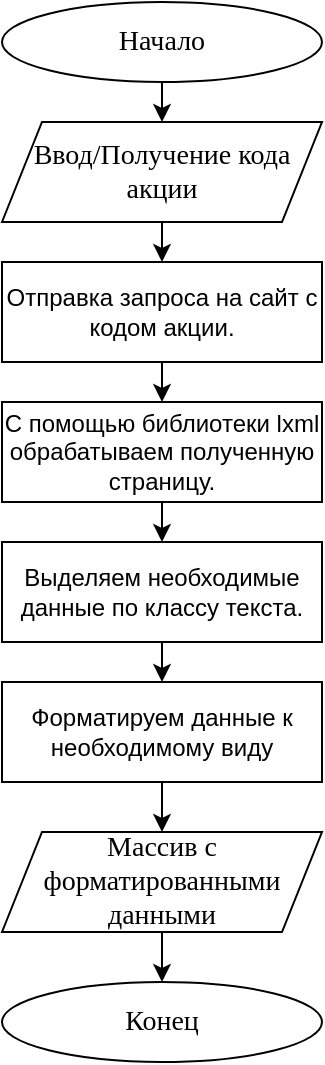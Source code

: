 <mxfile version="15.3.8" type="device"><diagram id="2OsL4jZwW4hZdEvJMD_N" name="Page-1"><mxGraphModel dx="914" dy="458" grid="1" gridSize="10" guides="1" tooltips="1" connect="1" arrows="1" fold="1" page="1" pageScale="1" pageWidth="827" pageHeight="1169" math="0" shadow="0"><root><mxCell id="0"/><mxCell id="1" parent="0"/><mxCell id="Xu5AxXGa6p9d1eDnbQnn-11" style="edgeStyle=orthogonalEdgeStyle;rounded=0;orthogonalLoop=1;jettySize=auto;html=1;exitX=0.5;exitY=1;exitDx=0;exitDy=0;entryX=0.5;entryY=0;entryDx=0;entryDy=0;" edge="1" parent="1" source="Xu5AxXGa6p9d1eDnbQnn-2" target="Xu5AxXGa6p9d1eDnbQnn-3"><mxGeometry relative="1" as="geometry"/></mxCell><mxCell id="Xu5AxXGa6p9d1eDnbQnn-2" value="&lt;font face=&quot;Times New Roman&quot; style=&quot;font-size: 14px&quot;&gt;Начало&lt;/font&gt;" style="ellipse;whiteSpace=wrap;html=1;" vertex="1" parent="1"><mxGeometry x="320" y="120" width="160" height="40" as="geometry"/></mxCell><mxCell id="Xu5AxXGa6p9d1eDnbQnn-12" style="edgeStyle=orthogonalEdgeStyle;rounded=0;orthogonalLoop=1;jettySize=auto;html=1;exitX=0.5;exitY=1;exitDx=0;exitDy=0;entryX=0.5;entryY=0;entryDx=0;entryDy=0;" edge="1" parent="1" source="Xu5AxXGa6p9d1eDnbQnn-3" target="Xu5AxXGa6p9d1eDnbQnn-4"><mxGeometry relative="1" as="geometry"/></mxCell><mxCell id="Xu5AxXGa6p9d1eDnbQnn-3" value="&lt;font style=&quot;font-size: 14px&quot; face=&quot;Times New Roman&quot;&gt;Ввод/Получение кода акции&lt;/font&gt;" style="shape=parallelogram;perimeter=parallelogramPerimeter;whiteSpace=wrap;html=1;fixedSize=1;" vertex="1" parent="1"><mxGeometry x="320" y="180" width="160" height="50" as="geometry"/></mxCell><mxCell id="Xu5AxXGa6p9d1eDnbQnn-13" style="edgeStyle=orthogonalEdgeStyle;rounded=0;orthogonalLoop=1;jettySize=auto;html=1;exitX=0.5;exitY=1;exitDx=0;exitDy=0;entryX=0.5;entryY=0;entryDx=0;entryDy=0;" edge="1" parent="1" source="Xu5AxXGa6p9d1eDnbQnn-4" target="Xu5AxXGa6p9d1eDnbQnn-5"><mxGeometry relative="1" as="geometry"/></mxCell><mxCell id="Xu5AxXGa6p9d1eDnbQnn-4" value="Отправка запроса на сайт с кодом акции." style="rounded=0;whiteSpace=wrap;html=1;" vertex="1" parent="1"><mxGeometry x="320" y="250" width="160" height="50" as="geometry"/></mxCell><mxCell id="Xu5AxXGa6p9d1eDnbQnn-14" style="edgeStyle=orthogonalEdgeStyle;rounded=0;orthogonalLoop=1;jettySize=auto;html=1;exitX=0.5;exitY=1;exitDx=0;exitDy=0;entryX=0.5;entryY=0;entryDx=0;entryDy=0;" edge="1" parent="1" source="Xu5AxXGa6p9d1eDnbQnn-5" target="Xu5AxXGa6p9d1eDnbQnn-6"><mxGeometry relative="1" as="geometry"/></mxCell><mxCell id="Xu5AxXGa6p9d1eDnbQnn-5" value="С помощью библиотеки lxml обрабатываем полученную страницу." style="rounded=0;whiteSpace=wrap;html=1;" vertex="1" parent="1"><mxGeometry x="320" y="320" width="160" height="50" as="geometry"/></mxCell><mxCell id="Xu5AxXGa6p9d1eDnbQnn-15" style="edgeStyle=orthogonalEdgeStyle;rounded=0;orthogonalLoop=1;jettySize=auto;html=1;exitX=0.5;exitY=1;exitDx=0;exitDy=0;entryX=0.5;entryY=0;entryDx=0;entryDy=0;" edge="1" parent="1" source="Xu5AxXGa6p9d1eDnbQnn-6" target="Xu5AxXGa6p9d1eDnbQnn-7"><mxGeometry relative="1" as="geometry"/></mxCell><mxCell id="Xu5AxXGa6p9d1eDnbQnn-6" value="Выделяем необходимые данные по классу текста." style="rounded=0;whiteSpace=wrap;html=1;" vertex="1" parent="1"><mxGeometry x="320" y="390" width="160" height="50" as="geometry"/></mxCell><mxCell id="Xu5AxXGa6p9d1eDnbQnn-16" style="edgeStyle=orthogonalEdgeStyle;rounded=0;orthogonalLoop=1;jettySize=auto;html=1;exitX=0.5;exitY=1;exitDx=0;exitDy=0;entryX=0.5;entryY=0;entryDx=0;entryDy=0;" edge="1" parent="1" source="Xu5AxXGa6p9d1eDnbQnn-7" target="Xu5AxXGa6p9d1eDnbQnn-9"><mxGeometry relative="1" as="geometry"/></mxCell><mxCell id="Xu5AxXGa6p9d1eDnbQnn-7" value="Форматируем данные к необходимому виду" style="rounded=0;whiteSpace=wrap;html=1;" vertex="1" parent="1"><mxGeometry x="320" y="460" width="160" height="50" as="geometry"/></mxCell><mxCell id="Xu5AxXGa6p9d1eDnbQnn-17" style="edgeStyle=orthogonalEdgeStyle;rounded=0;orthogonalLoop=1;jettySize=auto;html=1;exitX=0.5;exitY=1;exitDx=0;exitDy=0;entryX=0.5;entryY=0;entryDx=0;entryDy=0;" edge="1" parent="1" source="Xu5AxXGa6p9d1eDnbQnn-9" target="Xu5AxXGa6p9d1eDnbQnn-10"><mxGeometry relative="1" as="geometry"/></mxCell><mxCell id="Xu5AxXGa6p9d1eDnbQnn-9" value="&lt;font style=&quot;font-size: 14px&quot; face=&quot;Times New Roman&quot;&gt;Массив с форматированными данными&lt;/font&gt;" style="shape=parallelogram;perimeter=parallelogramPerimeter;whiteSpace=wrap;html=1;fixedSize=1;" vertex="1" parent="1"><mxGeometry x="320" y="535" width="160" height="50" as="geometry"/></mxCell><mxCell id="Xu5AxXGa6p9d1eDnbQnn-10" value="&lt;font face=&quot;Times New Roman&quot; style=&quot;font-size: 14px&quot;&gt;Конец&lt;/font&gt;" style="ellipse;whiteSpace=wrap;html=1;" vertex="1" parent="1"><mxGeometry x="320" y="610" width="160" height="40" as="geometry"/></mxCell></root></mxGraphModel></diagram></mxfile>